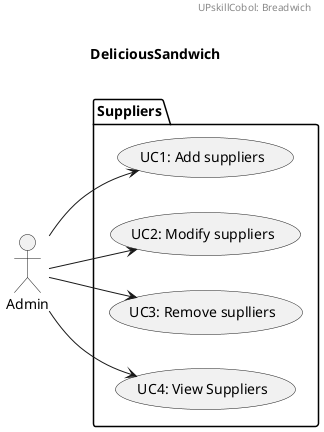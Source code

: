 @startuml
left to right direction

header
UPskillCobol: Breadwich
endheader

title \nDeliciousSandwich\n



package Suppliers {
  usecase "UC1: Add suppliers" as UC1
  usecase "UC2: Modify suppliers" as UC2
  usecase "UC3: Remove suplliers" as UC3
  usecase "UC4: View Suppliers" as UC4
}

Admin --> UC1
Admin --> UC2
Admin --> UC3
Admin --> UC4
@enduml